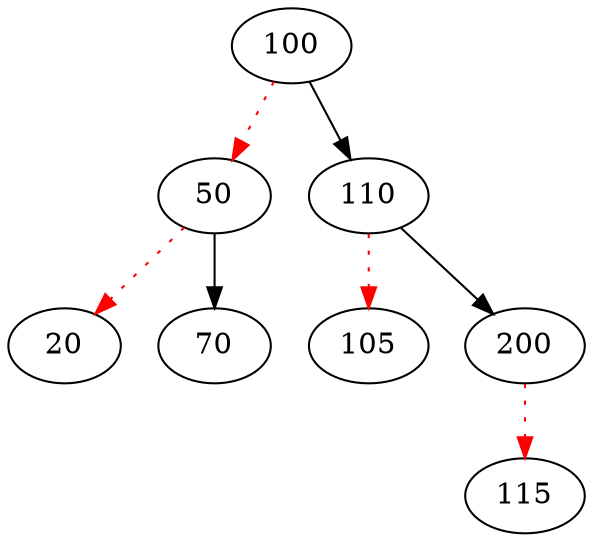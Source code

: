 digraph g{
100 -> 50 [color = red, style=dotted];
50 -> 20 [color = red, style=dotted];
50 -> 70 ;
100 -> 110 ;
110 -> 105 [color = red, style=dotted];
110 -> 200 ;
200 -> 115 [color = red, style=dotted];
}
